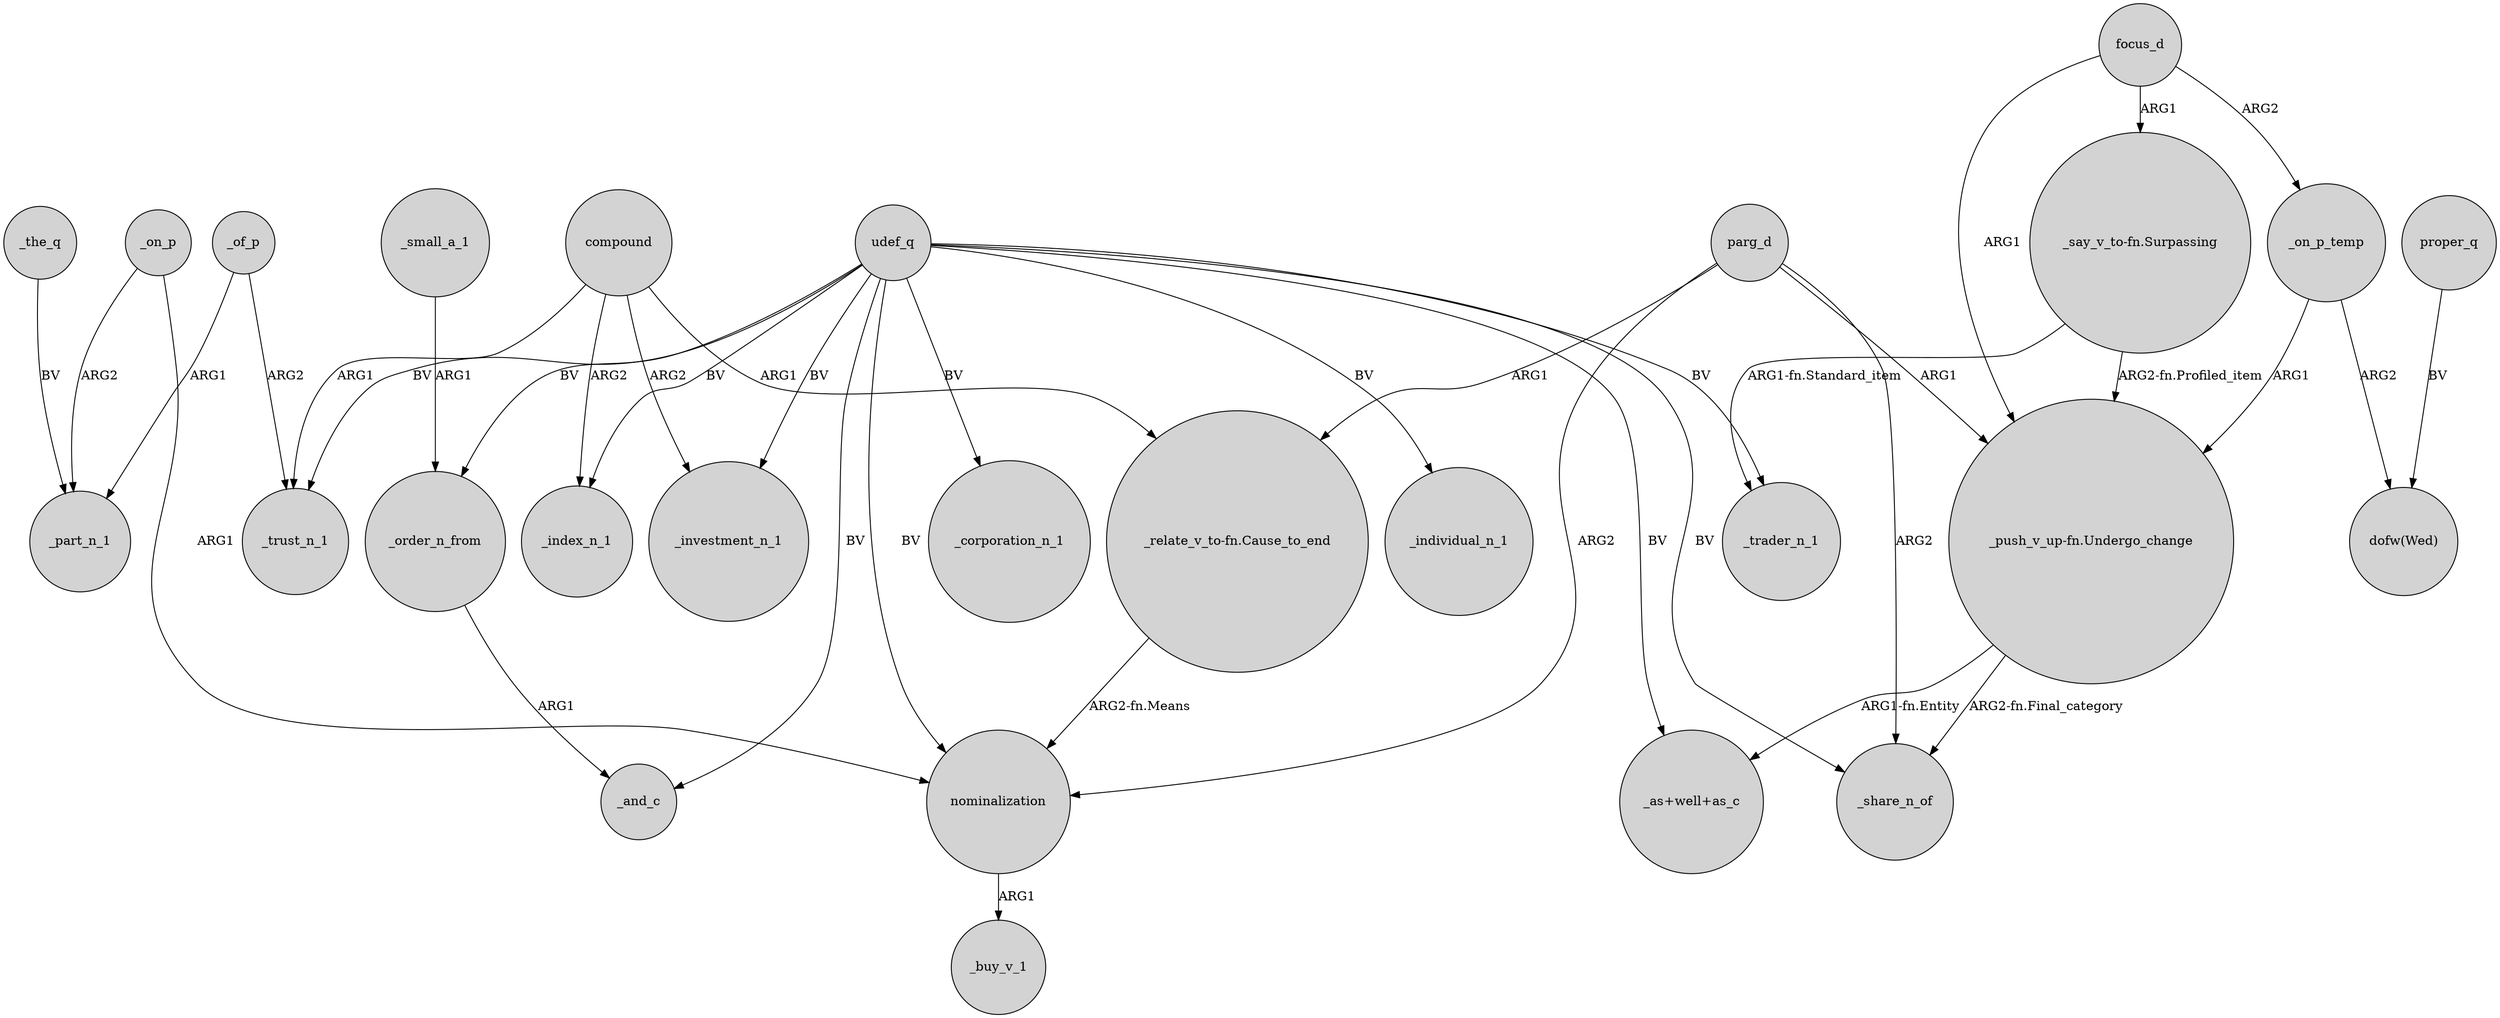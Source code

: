 digraph {
	node [shape=circle style=filled]
	nominalization -> _buy_v_1 [label=ARG1]
	_on_p -> nominalization [label=ARG1]
	focus_d -> _on_p_temp [label=ARG2]
	"_say_v_to-fn.Surpassing" -> _trader_n_1 [label="ARG1-fn.Standard_item"]
	"_relate_v_to-fn.Cause_to_end" -> nominalization [label="ARG2-fn.Means"]
	"_push_v_up-fn.Undergo_change" -> "_as+well+as_c" [label="ARG1-fn.Entity"]
	compound -> "_relate_v_to-fn.Cause_to_end" [label=ARG1]
	compound -> _investment_n_1 [label=ARG2]
	_on_p_temp -> "_push_v_up-fn.Undergo_change" [label=ARG1]
	udef_q -> nominalization [label=BV]
	_of_p -> _trust_n_1 [label=ARG2]
	udef_q -> _index_n_1 [label=BV]
	parg_d -> "_push_v_up-fn.Undergo_change" [label=ARG1]
	udef_q -> _and_c [label=BV]
	udef_q -> _individual_n_1 [label=BV]
	udef_q -> _trader_n_1 [label=BV]
	"_push_v_up-fn.Undergo_change" -> _share_n_of [label="ARG2-fn.Final_category"]
	udef_q -> _trust_n_1 [label=BV]
	udef_q -> _order_n_from [label=BV]
	_order_n_from -> _and_c [label=ARG1]
	parg_d -> "_relate_v_to-fn.Cause_to_end" [label=ARG1]
	udef_q -> _share_n_of [label=BV]
	compound -> _trust_n_1 [label=ARG1]
	proper_q -> "dofw(Wed)" [label=BV]
	compound -> _index_n_1 [label=ARG2]
	udef_q -> _investment_n_1 [label=BV]
	udef_q -> "_as+well+as_c" [label=BV]
	_on_p_temp -> "dofw(Wed)" [label=ARG2]
	"_say_v_to-fn.Surpassing" -> "_push_v_up-fn.Undergo_change" [label="ARG2-fn.Profiled_item"]
	udef_q -> _corporation_n_1 [label=BV]
	parg_d -> _share_n_of [label=ARG2]
	focus_d -> "_say_v_to-fn.Surpassing" [label=ARG1]
	_on_p -> _part_n_1 [label=ARG2]
	focus_d -> "_push_v_up-fn.Undergo_change" [label=ARG1]
	_of_p -> _part_n_1 [label=ARG1]
	_the_q -> _part_n_1 [label=BV]
	_small_a_1 -> _order_n_from [label=ARG1]
	parg_d -> nominalization [label=ARG2]
}

